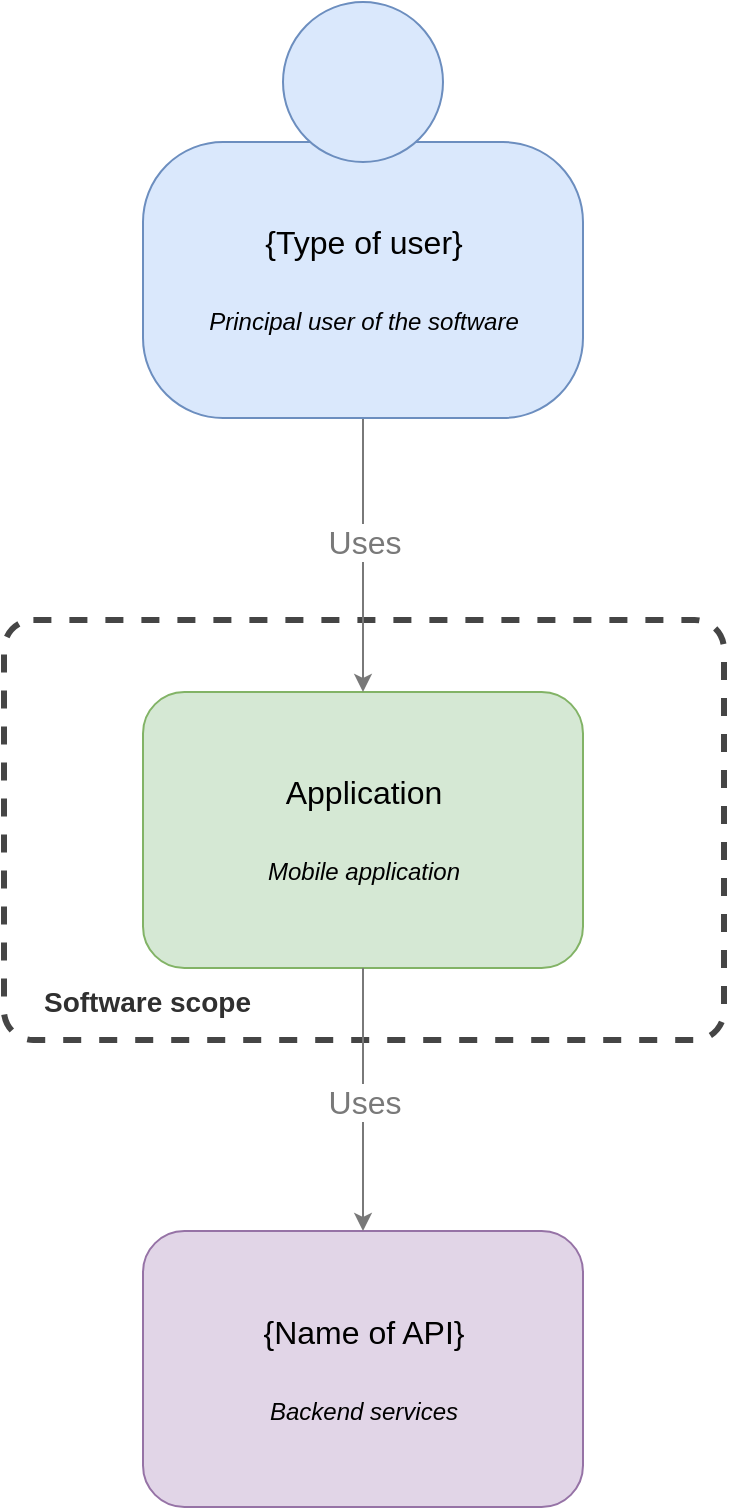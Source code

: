 <mxfile version="12.9.12" type="device" pages="2"><diagram id="JccEKncFMNsV5DX2vRDm" name="context"><mxGraphModel dx="2062" dy="1073" grid="1" gridSize="10" guides="1" tooltips="1" connect="1" arrows="1" fold="1" page="1" pageScale="1" pageWidth="850" pageHeight="1100" math="0" shadow="0"><root><mxCell id="0"/><mxCell id="1" parent="0"/><mxCell id="8wUJox-Qz0NuMlm-shv1-1" value="&lt;font style=&quot;font-size: 14px&quot; color=&quot;#303030&quot;&gt;&lt;b&gt;Software scope&lt;/b&gt;&lt;/font&gt;" style="rounded=1;whiteSpace=wrap;html=1;labelBackgroundColor=none;strokeColor=#454545;fillColor=none;fontSize=16;fontColor=#797979;align=left;dashed=1;verticalAlign=bottom;spacing=10;spacingLeft=10;arcSize=7;container=1;recursiveResize=0;strokeWidth=3;perimeterSpacing=0;glass=0;" parent="1" vertex="1"><mxGeometry x="65" y="339" width="360" height="210" as="geometry"/></mxCell><mxCell id="8wUJox-Qz0NuMlm-shv1-2" value="&lt;font&gt;Application&lt;br&gt;&lt;/font&gt;&lt;br&gt;&lt;span style=&quot;font-size: 12px&quot;&gt;&lt;i&gt;Mobile application&lt;/i&gt;&lt;/span&gt;" style="rounded=1;whiteSpace=wrap;html=1;fontSize=16;align=center;labelBackgroundColor=none;fillColor=#d5e8d4;strokeColor=#82b366;" parent="8wUJox-Qz0NuMlm-shv1-1" vertex="1"><mxGeometry x="69.5" y="36" width="220" height="138" as="geometry"/></mxCell><mxCell id="8wUJox-Qz0NuMlm-shv1-3" value="{Name of API}&lt;br&gt;&lt;br&gt;&lt;span style=&quot;font-size: 12px&quot;&gt;&lt;i&gt;Backend services&lt;/i&gt;&lt;/span&gt;&lt;br&gt;" style="rounded=1;whiteSpace=wrap;html=1;fontSize=16;align=center;labelBackgroundColor=none;fillColor=#e1d5e7;strokeColor=#9673a6;" parent="1" vertex="1"><mxGeometry x="134.5" y="644.5" width="220" height="138" as="geometry"/></mxCell><mxCell id="8wUJox-Qz0NuMlm-shv1-4" value="Uses" style="endArrow=classic;html=1;fontSize=16;fontColor=#797979;strokeColor=#797979;labelBackgroundColor=#ffffff;exitX=0.5;exitY=1;exitDx=0;exitDy=0;" parent="1" source="8wUJox-Qz0NuMlm-shv1-7" target="8wUJox-Qz0NuMlm-shv1-2" edge="1"><mxGeometry x="-0.095" width="50" height="50" relative="1" as="geometry"><mxPoint x="-75.5" y="374.5" as="sourcePoint"/><mxPoint x="-25.5" y="324.5" as="targetPoint"/><mxPoint as="offset"/></mxGeometry></mxCell><mxCell id="8wUJox-Qz0NuMlm-shv1-5" value="Uses" style="endArrow=classic;html=1;fontSize=16;fontColor=#797979;strokeColor=#797979;labelBackgroundColor=#ffffff;exitX=0.5;exitY=1;exitDx=0;exitDy=0;entryX=0.5;entryY=0;entryDx=0;entryDy=0;" parent="1" source="8wUJox-Qz0NuMlm-shv1-2" target="8wUJox-Qz0NuMlm-shv1-3" edge="1"><mxGeometry x="0.015" width="50" height="50" relative="1" as="geometry"><mxPoint x="254.5" y="232.5" as="sourcePoint"/><mxPoint x="254.5" y="380.5" as="targetPoint"/><mxPoint as="offset"/></mxGeometry></mxCell><mxCell id="8wUJox-Qz0NuMlm-shv1-6" value="" style="group" parent="1" vertex="1" connectable="0"><mxGeometry x="134.5" y="30" width="220" height="208" as="geometry"/></mxCell><mxCell id="8wUJox-Qz0NuMlm-shv1-7" value="{Type of user}&lt;br&gt;&lt;br&gt;&lt;span style=&quot;font-size: 12px&quot;&gt;&lt;i&gt;Principal user of the software&lt;/i&gt;&lt;/span&gt;&lt;br&gt;" style="rounded=1;whiteSpace=wrap;html=1;fontSize=16;align=center;labelBackgroundColor=none;fillColor=#dae8fc;strokeColor=#6c8ebf;arcSize=29;" parent="8wUJox-Qz0NuMlm-shv1-6" vertex="1"><mxGeometry y="70" width="220" height="138" as="geometry"/></mxCell><mxCell id="8wUJox-Qz0NuMlm-shv1-8" value="" style="ellipse;whiteSpace=wrap;html=1;aspect=fixed;strokeColor=#6c8ebf;fillColor=#dae8fc;" parent="8wUJox-Qz0NuMlm-shv1-6" vertex="1"><mxGeometry x="70" width="80" height="80" as="geometry"/></mxCell></root></mxGraphModel></diagram><diagram id="23keoDKwSeH5_crJ2NHb" name="structure"><mxGraphModel dx="2062" dy="1073" grid="1" gridSize="10" guides="1" tooltips="1" connect="1" arrows="1" fold="1" page="1" pageScale="1" pageWidth="850" pageHeight="1100" math="0" shadow="0"><root><mxCell id="5_3vtczx-Nh2g0p2zj_m-0"/><mxCell id="5_3vtczx-Nh2g0p2zj_m-1" parent="5_3vtczx-Nh2g0p2zj_m-0"/><mxCell id="5_3vtczx-Nh2g0p2zj_m-2" value="Application - Mobile application structure" style="rounded=1;whiteSpace=wrap;html=1;fillColor=none;fontSize=16;fontColor=#4D4D4D;dashed=1;strokeColor=#A6A6A6;verticalAlign=top;movable=1;resizable=1;rotatable=1;deletable=1;editable=1;connectable=1;spacing=5;" parent="5_3vtczx-Nh2g0p2zj_m-1" vertex="1"><mxGeometry x="12" y="5" width="598" height="500" as="geometry"/></mxCell><mxCell id="5_3vtczx-Nh2g0p2zj_m-3" value="User interface" style="rounded=1;whiteSpace=wrap;html=1;" parent="5_3vtczx-Nh2g0p2zj_m-1" vertex="1"><mxGeometry x="42" y="55" width="538" height="60" as="geometry"/></mxCell><mxCell id="5_3vtczx-Nh2g0p2zj_m-4" value="Business services" style="rounded=1;whiteSpace=wrap;html=1;fillColor=#dae8fc;strokeColor=#6c8ebf;" parent="5_3vtczx-Nh2g0p2zj_m-1" vertex="1"><mxGeometry x="42" y="195" width="538" height="60" as="geometry"/></mxCell><mxCell id="5_3vtczx-Nh2g0p2zj_m-5" value="https requests" style="edgeStyle=orthogonalEdgeStyle;rounded=0;orthogonalLoop=1;jettySize=auto;html=1;exitX=0.5;exitY=1;exitDx=0;exitDy=0;entryX=0.625;entryY=0.2;entryDx=0;entryDy=0;entryPerimeter=0;" parent="5_3vtczx-Nh2g0p2zj_m-1" source="5_3vtczx-Nh2g0p2zj_m-7" target="5_3vtczx-Nh2g0p2zj_m-13" edge="1"><mxGeometry x="0.023" relative="1" as="geometry"><mxPoint as="offset"/><Array as="points"><mxPoint x="131" y="361"/></Array></mxGeometry></mxCell><mxCell id="chVADVizeC6GpLuaTFaY-1" value="caches" style="edgeStyle=orthogonalEdgeStyle;rounded=0;orthogonalLoop=1;jettySize=auto;html=1;exitX=0.5;exitY=1;exitDx=0;exitDy=0;entryX=0.5;entryY=0;entryDx=0;entryDy=0;" parent="5_3vtczx-Nh2g0p2zj_m-1" source="5_3vtczx-Nh2g0p2zj_m-7" target="chVADVizeC6GpLuaTFaY-0" edge="1"><mxGeometry relative="1" as="geometry"/></mxCell><mxCell id="5_3vtczx-Nh2g0p2zj_m-7" value="API endpoints" style="rounded=1;whiteSpace=wrap;html=1;fillColor=#e1d5e7;strokeColor=#9673a6;" parent="5_3vtczx-Nh2g0p2zj_m-1" vertex="1"><mxGeometry x="41.5" y="265" width="180" height="60" as="geometry"/></mxCell><mxCell id="5_3vtczx-Nh2g0p2zj_m-8" value="app settings" style="edgeStyle=orthogonalEdgeStyle;rounded=0;orthogonalLoop=1;jettySize=auto;html=1;exitX=0.5;exitY=1;exitDx=0;exitDy=0;entryX=0.5;entryY=0;entryDx=0;entryDy=0;" parent="5_3vtczx-Nh2g0p2zj_m-1" source="5_3vtczx-Nh2g0p2zj_m-10" target="5_3vtczx-Nh2g0p2zj_m-18" edge="1"><mxGeometry relative="1" as="geometry"><mxPoint x="438.5" y="398" as="targetPoint"/><Array as="points"/></mxGeometry></mxCell><mxCell id="5_3vtczx-Nh2g0p2zj_m-10" value="Application settings&lt;br&gt;" style="rounded=1;whiteSpace=wrap;html=1;fillColor=#e1d5e7;strokeColor=#9673a6;" parent="5_3vtczx-Nh2g0p2zj_m-1" vertex="1"><mxGeometry x="420" y="266" width="157" height="60" as="geometry"/></mxCell><mxCell id="5_3vtczx-Nh2g0p2zj_m-13" value="API" style="ellipse;shape=cloud;whiteSpace=wrap;html=1;fillColor=#f5f5f5;strokeColor=#666666;fontColor=#333333;" parent="5_3vtczx-Nh2g0p2zj_m-1" vertex="1"><mxGeometry x="56" y="397" width="120" height="80" as="geometry"/></mxCell><mxCell id="5_3vtczx-Nh2g0p2zj_m-17" value="Presentation view models" style="rounded=1;whiteSpace=wrap;html=1;fillColor=#d5e8d4;strokeColor=#82b366;" parent="5_3vtczx-Nh2g0p2zj_m-1" vertex="1"><mxGeometry x="42" y="125" width="538" height="60" as="geometry"/></mxCell><mxCell id="5_3vtczx-Nh2g0p2zj_m-18" value="Secure&lt;br&gt;storage&lt;br&gt;" style="shape=cylinder;whiteSpace=wrap;html=1;boundedLbl=1;backgroundOutline=1;fillColor=#fff2cc;strokeColor=#d6b656;" parent="5_3vtczx-Nh2g0p2zj_m-1" vertex="1"><mxGeometry x="457.5" y="380" width="82" height="98" as="geometry"/></mxCell><mxCell id="chVADVizeC6GpLuaTFaY-0" value="Internal&lt;br&gt;storage&lt;br&gt;" style="shape=cylinder;whiteSpace=wrap;html=1;boundedLbl=1;backgroundOutline=1;fillColor=#fff2cc;strokeColor=#d6b656;" parent="5_3vtczx-Nh2g0p2zj_m-1" vertex="1"><mxGeometry x="300" y="380" width="82" height="98" as="geometry"/></mxCell></root></mxGraphModel></diagram></mxfile>
